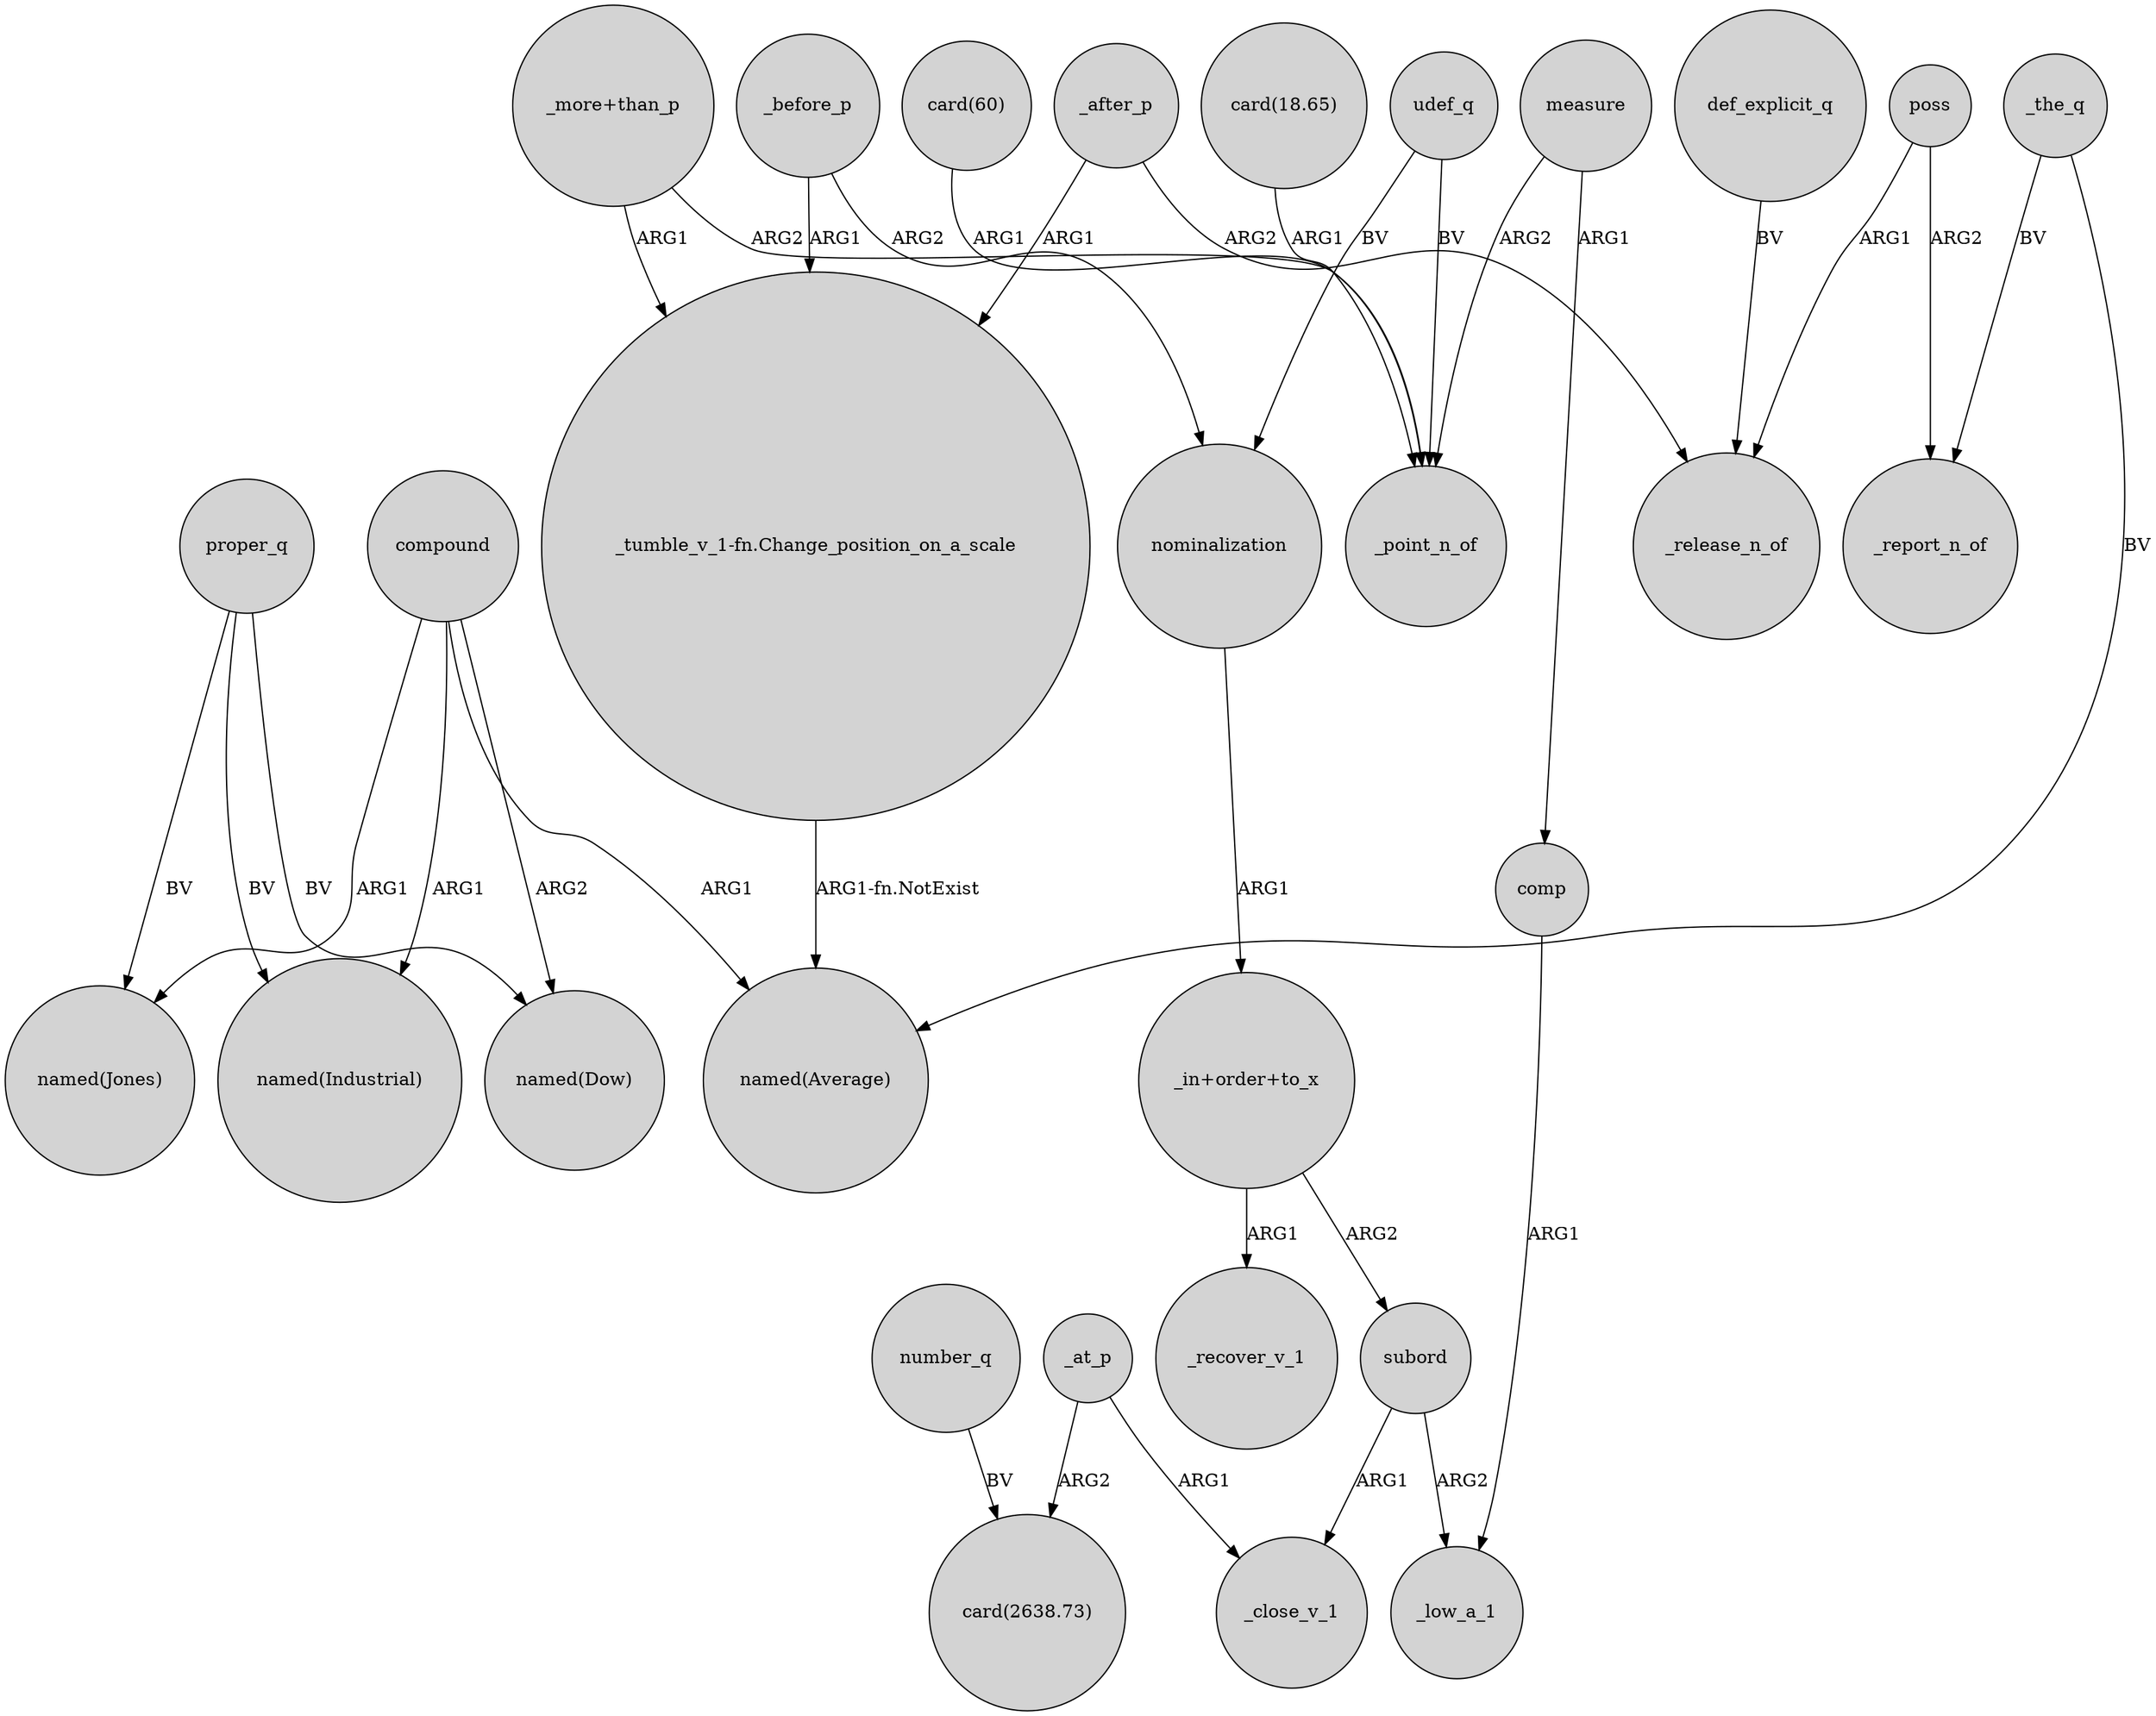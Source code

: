 digraph {
	node [shape=circle style=filled]
	compound -> "named(Industrial)" [label=ARG1]
	_at_p -> "card(2638.73)" [label=ARG2]
	"_more+than_p" -> _point_n_of [label=ARG2]
	"_in+order+to_x" -> _recover_v_1 [label=ARG1]
	compound -> "named(Dow)" [label=ARG2]
	def_explicit_q -> _release_n_of [label=BV]
	subord -> _close_v_1 [label=ARG1]
	subord -> _low_a_1 [label=ARG2]
	"card(18.65)" -> _point_n_of [label=ARG1]
	_at_p -> _close_v_1 [label=ARG1]
	proper_q -> "named(Dow)" [label=BV]
	measure -> comp [label=ARG1]
	_before_p -> nominalization [label=ARG2]
	compound -> "named(Average)" [label=ARG1]
	poss -> _report_n_of [label=ARG2]
	"card(60)" -> _point_n_of [label=ARG1]
	_after_p -> "_tumble_v_1-fn.Change_position_on_a_scale" [label=ARG1]
	proper_q -> "named(Industrial)" [label=BV]
	proper_q -> "named(Jones)" [label=BV]
	nominalization -> "_in+order+to_x" [label=ARG1]
	"_in+order+to_x" -> subord [label=ARG2]
	comp -> _low_a_1 [label=ARG1]
	_after_p -> _release_n_of [label=ARG2]
	_the_q -> _report_n_of [label=BV]
	"_tumble_v_1-fn.Change_position_on_a_scale" -> "named(Average)" [label="ARG1-fn.NotExist"]
	number_q -> "card(2638.73)" [label=BV]
	udef_q -> nominalization [label=BV]
	_before_p -> "_tumble_v_1-fn.Change_position_on_a_scale" [label=ARG1]
	poss -> _release_n_of [label=ARG1]
	"_more+than_p" -> "_tumble_v_1-fn.Change_position_on_a_scale" [label=ARG1]
	compound -> "named(Jones)" [label=ARG1]
	_the_q -> "named(Average)" [label=BV]
	measure -> _point_n_of [label=ARG2]
	udef_q -> _point_n_of [label=BV]
}
